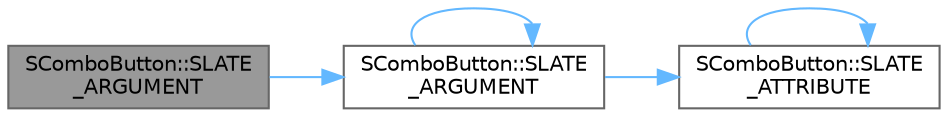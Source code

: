 digraph "SComboButton::SLATE_ARGUMENT"
{
 // INTERACTIVE_SVG=YES
 // LATEX_PDF_SIZE
  bgcolor="transparent";
  edge [fontname=Helvetica,fontsize=10,labelfontname=Helvetica,labelfontsize=10];
  node [fontname=Helvetica,fontsize=10,shape=box,height=0.2,width=0.4];
  rankdir="LR";
  Node1 [id="Node000001",label="SComboButton::SLATE\l_ARGUMENT",height=0.2,width=0.4,color="gray40", fillcolor="grey60", style="filled", fontcolor="black",tooltip="True if this combo's menu should be collapsed when our parent receives focus, false (default) otherwi..."];
  Node1 -> Node2 [id="edge1_Node000001_Node000002",color="steelblue1",style="solid",tooltip=" "];
  Node2 [id="Node000002",label="SComboButton::SLATE\l_ARGUMENT",height=0.2,width=0.4,color="grey40", fillcolor="white", style="filled",URL="$d3/dbc/classSComboButton.html#a32932b7f151e0d637ec43401e80a7ef1",tooltip=" "];
  Node2 -> Node2 [id="edge2_Node000002_Node000002",color="steelblue1",style="solid",tooltip=" "];
  Node2 -> Node3 [id="edge3_Node000002_Node000003",color="steelblue1",style="solid",tooltip=" "];
  Node3 [id="Node000003",label="SComboButton::SLATE\l_ATTRIBUTE",height=0.2,width=0.4,color="grey40", fillcolor="white", style="filled",URL="$d3/dbc/classSComboButton.html#a59985d562e4a510be0a2844d18b93b82",tooltip=" "];
  Node3 -> Node3 [id="edge4_Node000003_Node000003",color="steelblue1",style="solid",tooltip=" "];
}
